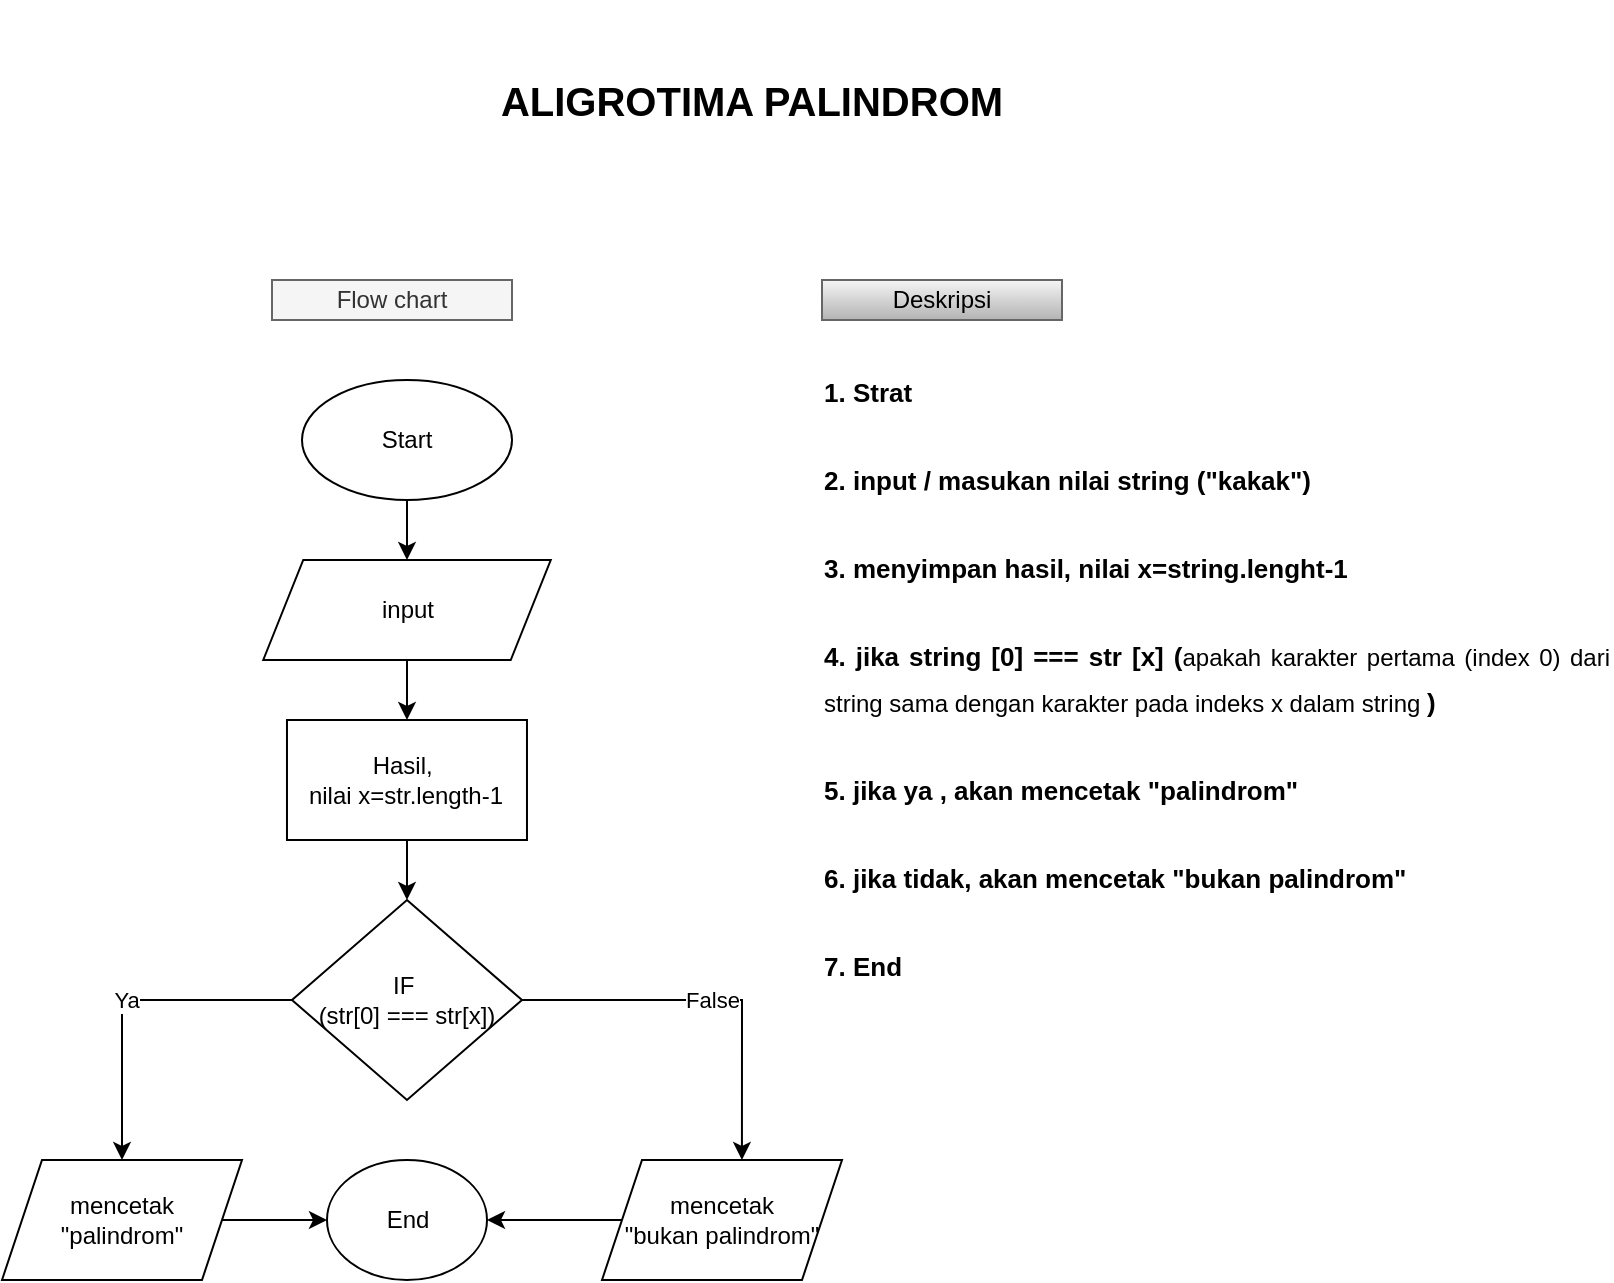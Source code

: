 <mxfile pages="2">
    <diagram name="Page-1" id="i_Yi6Jma4aaA0_Bzgj2X">
        <mxGraphModel dx="935" dy="619" grid="1" gridSize="10" guides="1" tooltips="1" connect="1" arrows="1" fold="1" page="1" pageScale="1" pageWidth="850" pageHeight="1100" math="0" shadow="0">
            <root>
                <mxCell id="0"/>
                <mxCell id="1" parent="0"/>
                <mxCell id="qFOVLf56cI1dCQo1htiY-1" value="Start" style="ellipse;whiteSpace=wrap;html=1;" parent="1" vertex="1">
                    <mxGeometry x="190" y="190" width="105" height="60" as="geometry"/>
                </mxCell>
                <mxCell id="Xw1StFqrdO2Em7xosDSk-4" style="edgeStyle=orthogonalEdgeStyle;rounded=0;orthogonalLoop=1;jettySize=auto;html=1;entryX=0.5;entryY=0;entryDx=0;entryDy=0;" parent="1" source="qFOVLf56cI1dCQo1htiY-2" target="Xw1StFqrdO2Em7xosDSk-1" edge="1">
                    <mxGeometry relative="1" as="geometry"/>
                </mxCell>
                <mxCell id="qFOVLf56cI1dCQo1htiY-2" value="input" style="shape=parallelogram;perimeter=parallelogramPerimeter;whiteSpace=wrap;html=1;fixedSize=1;" parent="1" vertex="1">
                    <mxGeometry x="170.62" y="280" width="143.75" height="50" as="geometry"/>
                </mxCell>
                <mxCell id="yVC3BHQmT9BmIdiIZvcK-2" value="Ya" style="edgeStyle=orthogonalEdgeStyle;rounded=0;orthogonalLoop=1;jettySize=auto;html=1;entryX=0.5;entryY=0;entryDx=0;entryDy=0;" parent="1" source="qFOVLf56cI1dCQo1htiY-3" target="qFOVLf56cI1dCQo1htiY-4" edge="1">
                    <mxGeometry relative="1" as="geometry"/>
                </mxCell>
                <mxCell id="qFOVLf56cI1dCQo1htiY-3" value="IF&amp;nbsp;&lt;br&gt;(str[0] === str[x])" style="rhombus;whiteSpace=wrap;html=1;" parent="1" vertex="1">
                    <mxGeometry x="184.99" y="450" width="115" height="100" as="geometry"/>
                </mxCell>
                <mxCell id="yVC3BHQmT9BmIdiIZvcK-4" style="edgeStyle=orthogonalEdgeStyle;rounded=0;orthogonalLoop=1;jettySize=auto;html=1;entryX=0;entryY=0.5;entryDx=0;entryDy=0;" parent="1" source="qFOVLf56cI1dCQo1htiY-4" target="qFOVLf56cI1dCQo1htiY-5" edge="1">
                    <mxGeometry relative="1" as="geometry"/>
                </mxCell>
                <mxCell id="qFOVLf56cI1dCQo1htiY-4" value="mencetak &lt;br&gt;&quot;palindrom&quot;" style="shape=parallelogram;perimeter=parallelogramPerimeter;whiteSpace=wrap;html=1;fixedSize=1;" parent="1" vertex="1">
                    <mxGeometry x="40" y="580" width="120" height="60" as="geometry"/>
                </mxCell>
                <mxCell id="qFOVLf56cI1dCQo1htiY-5" value="End" style="ellipse;whiteSpace=wrap;html=1;" parent="1" vertex="1">
                    <mxGeometry x="202.5" y="580" width="80" height="60" as="geometry"/>
                </mxCell>
                <mxCell id="yVC3BHQmT9BmIdiIZvcK-3" style="edgeStyle=orthogonalEdgeStyle;rounded=0;orthogonalLoop=1;jettySize=auto;html=1;entryX=1;entryY=0.5;entryDx=0;entryDy=0;" parent="1" source="qFOVLf56cI1dCQo1htiY-9" target="qFOVLf56cI1dCQo1htiY-5" edge="1">
                    <mxGeometry relative="1" as="geometry"/>
                </mxCell>
                <mxCell id="qFOVLf56cI1dCQo1htiY-9" value="mencetak&lt;br&gt;&quot;bukan palindrom&quot;" style="shape=parallelogram;perimeter=parallelogramPerimeter;whiteSpace=wrap;html=1;fixedSize=1;" parent="1" vertex="1">
                    <mxGeometry x="340" y="580" width="120" height="60" as="geometry"/>
                </mxCell>
                <mxCell id="qFOVLf56cI1dCQo1htiY-17" value="&lt;div style=&quot;text-align: justify; line-height: 170%; font-size: 13px;&quot;&gt;&lt;b style=&quot;&quot;&gt;&lt;font style=&quot;font-size: 13px;&quot;&gt;1. Strat&lt;/font&gt;&lt;/b&gt;&lt;/div&gt;&lt;div style=&quot;text-align: justify; line-height: 170%; font-size: 13px;&quot;&gt;&lt;b&gt;&lt;font style=&quot;font-size: 13px;&quot;&gt;&lt;br&gt;&lt;/font&gt;&lt;/b&gt;&lt;/div&gt;&lt;div style=&quot;text-align: justify; line-height: 170%; font-size: 13px;&quot;&gt;&lt;b&gt;&lt;font style=&quot;font-size: 13px;&quot;&gt;2. input / masukan nilai string (&quot;kakak&quot;)&lt;/font&gt;&lt;/b&gt;&lt;/div&gt;&lt;div style=&quot;text-align: justify; line-height: 170%; font-size: 13px;&quot;&gt;&lt;b&gt;&lt;font style=&quot;font-size: 13px;&quot;&gt;&amp;nbsp;&lt;/font&gt;&lt;/b&gt;&lt;/div&gt;&lt;div style=&quot;text-align: justify; line-height: 170%; font-size: 13px;&quot;&gt;&lt;b&gt;&lt;font style=&quot;font-size: 13px;&quot;&gt;3. menyimpan hasil, nilai x=string.lenght-1&lt;/font&gt;&lt;/b&gt;&lt;/div&gt;&lt;div style=&quot;text-align: justify; line-height: 170%; font-size: 13px;&quot;&gt;&lt;b&gt;&lt;font style=&quot;font-size: 13px;&quot;&gt;&lt;br&gt;&lt;/font&gt;&lt;/b&gt;&lt;/div&gt;&lt;div style=&quot;text-align: justify; line-height: 170%; font-size: 13px;&quot;&gt;&lt;b&gt;&lt;font style=&quot;font-size: 13px;&quot;&gt;4. jika string [0] === str [x] (&lt;/font&gt;&lt;/b&gt;&lt;span style=&quot;background-color: initial; font-size: 12px;&quot;&gt;apakah karakter pertama (index 0) dari string sama dengan karakter pada indeks x dalam string&amp;nbsp;&lt;/span&gt;&lt;b style=&quot;background-color: initial;&quot;&gt;)&lt;/b&gt;&lt;/div&gt;&lt;div style=&quot;text-align: justify; line-height: 170%; font-size: 13px;&quot;&gt;&lt;b&gt;&lt;font style=&quot;font-size: 13px;&quot;&gt;&lt;br&gt;&lt;/font&gt;&lt;/b&gt;&lt;/div&gt;&lt;div style=&quot;text-align: justify; line-height: 170%; font-size: 13px;&quot;&gt;&lt;b&gt;&lt;font style=&quot;font-size: 13px;&quot;&gt;5. jika ya , akan mencetak &quot;palindrom&quot;&lt;/font&gt;&lt;/b&gt;&lt;/div&gt;&lt;div style=&quot;text-align: justify; line-height: 170%; font-size: 13px;&quot;&gt;&lt;b&gt;&lt;font style=&quot;font-size: 13px;&quot;&gt;&lt;br&gt;&lt;/font&gt;&lt;/b&gt;&lt;/div&gt;&lt;div style=&quot;text-align: justify; line-height: 170%; font-size: 13px;&quot;&gt;&lt;b&gt;&lt;font style=&quot;font-size: 13px;&quot;&gt;6. jika tidak, akan mencetak &quot;bukan palindrom&quot;&lt;/font&gt;&lt;/b&gt;&lt;/div&gt;&lt;div style=&quot;text-align: justify; line-height: 170%; font-size: 13px;&quot;&gt;&lt;b&gt;&lt;font style=&quot;font-size: 13px;&quot;&gt;&lt;br&gt;&lt;/font&gt;&lt;/b&gt;&lt;/div&gt;&lt;div style=&quot;text-align: justify; line-height: 170%; font-size: 13px;&quot;&gt;&lt;b style=&quot;&quot;&gt;&lt;font style=&quot;font-size: 13px;&quot;&gt;7. End&lt;/font&gt;&lt;/b&gt;&lt;/div&gt;" style="text;html=1;strokeColor=none;fillColor=none;align=center;verticalAlign=middle;whiteSpace=wrap;rounded=0;" parent="1" vertex="1">
                    <mxGeometry x="450" y="180" width="395" height="320" as="geometry"/>
                </mxCell>
                <mxCell id="qFOVLf56cI1dCQo1htiY-18" value="&lt;b&gt;&lt;font style=&quot;font-size: 20px;&quot;&gt;ALIGROTIMA PALINDROM&lt;/font&gt;&lt;/b&gt;" style="text;html=1;strokeColor=none;fillColor=none;align=center;verticalAlign=middle;whiteSpace=wrap;rounded=0;" parent="1" vertex="1">
                    <mxGeometry x="270" width="290" height="100" as="geometry"/>
                </mxCell>
                <mxCell id="qFOVLf56cI1dCQo1htiY-21" value="Flow chart" style="rounded=0;whiteSpace=wrap;html=1;fillColor=#f5f5f5;fontColor=#333333;strokeColor=#666666;" parent="1" vertex="1">
                    <mxGeometry x="175" y="140" width="120" height="20" as="geometry"/>
                </mxCell>
                <mxCell id="qFOVLf56cI1dCQo1htiY-22" value="Deskripsi" style="rounded=0;whiteSpace=wrap;html=1;fillColor=#f5f5f5;gradientColor=#b3b3b3;strokeColor=#666666;" parent="1" vertex="1">
                    <mxGeometry x="450" y="140" width="120" height="20" as="geometry"/>
                </mxCell>
                <mxCell id="Xw1StFqrdO2Em7xosDSk-5" style="edgeStyle=orthogonalEdgeStyle;rounded=0;orthogonalLoop=1;jettySize=auto;html=1;entryX=0.5;entryY=0;entryDx=0;entryDy=0;" parent="1" source="Xw1StFqrdO2Em7xosDSk-1" target="qFOVLf56cI1dCQo1htiY-3" edge="1">
                    <mxGeometry relative="1" as="geometry"/>
                </mxCell>
                <mxCell id="Xw1StFqrdO2Em7xosDSk-1" value="Hasil,&amp;nbsp;&lt;br style=&quot;border-color: var(--border-color);&quot;&gt;nilai x=str.length-1" style="rounded=0;whiteSpace=wrap;html=1;" parent="1" vertex="1">
                    <mxGeometry x="182.49" y="360" width="120" height="60" as="geometry"/>
                </mxCell>
                <mxCell id="Xw1StFqrdO2Em7xosDSk-2" value="" style="endArrow=classic;html=1;rounded=0;exitX=0.5;exitY=1;exitDx=0;exitDy=0;entryX=0.5;entryY=0;entryDx=0;entryDy=0;" parent="1" source="qFOVLf56cI1dCQo1htiY-1" target="qFOVLf56cI1dCQo1htiY-2" edge="1">
                    <mxGeometry width="50" height="50" relative="1" as="geometry">
                        <mxPoint x="400" y="260" as="sourcePoint"/>
                        <mxPoint x="450" y="210" as="targetPoint"/>
                    </mxGeometry>
                </mxCell>
                <mxCell id="yVC3BHQmT9BmIdiIZvcK-1" value="False" style="endArrow=classic;html=1;rounded=0;exitX=1;exitY=0.5;exitDx=0;exitDy=0;entryX=0.583;entryY=0;entryDx=0;entryDy=0;entryPerimeter=0;" parent="1" source="qFOVLf56cI1dCQo1htiY-3" target="qFOVLf56cI1dCQo1htiY-9" edge="1">
                    <mxGeometry width="50" height="50" relative="1" as="geometry">
                        <mxPoint x="400" y="570" as="sourcePoint"/>
                        <mxPoint x="450" y="520" as="targetPoint"/>
                        <Array as="points">
                            <mxPoint x="410" y="500"/>
                        </Array>
                    </mxGeometry>
                </mxCell>
            </root>
        </mxGraphModel>
    </diagram>
    <diagram id="gA90epkc6Zpm2eJLSQ5W" name="Page-2">
        <mxGraphModel dx="935" dy="619" grid="1" gridSize="10" guides="1" tooltips="1" connect="1" arrows="1" fold="1" page="1" pageScale="1" pageWidth="850" pageHeight="1100" math="0" shadow="0">
            <root>
                <mxCell id="0"/>
                <mxCell id="1" parent="0"/>
                <mxCell id="hBHxdi-sckt7vuE4TpFH-2" value="Start" style="ellipse;whiteSpace=wrap;html=1;" parent="1" vertex="1">
                    <mxGeometry x="230" y="230" width="105" height="60" as="geometry"/>
                </mxCell>
                <mxCell id="hBHxdi-sckt7vuE4TpFH-4" value="input" style="shape=parallelogram;perimeter=parallelogramPerimeter;whiteSpace=wrap;html=1;fixedSize=1;" parent="1" vertex="1">
                    <mxGeometry x="210.63" y="320" width="143.75" height="60" as="geometry"/>
                </mxCell>
                <mxCell id="rWiJty_xL9-LKDPO5_8I-3" value="Ya" style="edgeStyle=orthogonalEdgeStyle;rounded=0;orthogonalLoop=1;jettySize=auto;html=1;entryX=0.5;entryY=0;entryDx=0;entryDy=0;" parent="1" source="hBHxdi-sckt7vuE4TpFH-7" target="rWiJty_xL9-LKDPO5_8I-1" edge="1">
                    <mxGeometry relative="1" as="geometry"/>
                </mxCell>
                <mxCell id="rWiJty_xL9-LKDPO5_8I-4" value="False" style="edgeStyle=orthogonalEdgeStyle;rounded=0;orthogonalLoop=1;jettySize=auto;html=1;entryX=1;entryY=0.5;entryDx=0;entryDy=0;exitX=1;exitY=0.5;exitDx=0;exitDy=0;" parent="1" source="hBHxdi-sckt7vuE4TpFH-7" target="hBHxdi-sckt7vuE4TpFH-10" edge="1">
                    <mxGeometry relative="1" as="geometry">
                        <mxPoint x="480" y="740" as="targetPoint"/>
                        <Array as="points">
                            <mxPoint x="420" y="520"/>
                            <mxPoint x="420" y="785"/>
                        </Array>
                    </mxGeometry>
                </mxCell>
                <mxCell id="hBHxdi-sckt7vuE4TpFH-7" value="x = string (&quot;a&quot;)" style="rhombus;whiteSpace=wrap;html=1;" parent="1" vertex="1">
                    <mxGeometry x="228.75" y="480" width="107.51" height="80" as="geometry"/>
                </mxCell>
                <mxCell id="hBHxdi-sckt7vuE4TpFH-10" value="End" style="ellipse;whiteSpace=wrap;html=1;" parent="1" vertex="1">
                    <mxGeometry x="243.43" y="750" width="80" height="70" as="geometry"/>
                </mxCell>
                <mxCell id="hBHxdi-sckt7vuE4TpFH-13" value="&lt;div style=&quot;text-align: justify; line-height: 170%; font-size: 13px;&quot;&gt;&lt;b style=&quot;&quot;&gt;&lt;font style=&quot;font-size: 13px;&quot;&gt;1. Strat&lt;/font&gt;&lt;/b&gt;&lt;/div&gt;&lt;div style=&quot;text-align: justify; line-height: 170%; font-size: 13px;&quot;&gt;&lt;b&gt;&lt;font style=&quot;font-size: 13px;&quot;&gt;2. input nilai string ax&lt;/font&gt;&lt;/b&gt;&lt;/div&gt;&lt;div style=&quot;text-align: justify; line-height: 170%; font-size: 13px;&quot;&gt;&lt;b&gt;&lt;font style=&quot;font-size: 13px;&quot;&gt;3. menyimpan hasil, dan nilai string = string.length&lt;/font&gt;&lt;/b&gt;&lt;/div&gt;&lt;div style=&quot;text-align: justify; line-height: 170%; font-size: 13px;&quot;&gt;&lt;b&gt;&lt;font style=&quot;font-size: 13px;&quot;&gt;4. Apakah nilai x = mempunyai nilai string (&quot;a&quot;)&amp;nbsp;&lt;/font&gt;&lt;/b&gt;&lt;/div&gt;&lt;div style=&quot;text-align: justify; line-height: 170%; font-size: 13px;&quot;&gt;&lt;b&gt;&lt;font style=&quot;font-size: 13px;&quot;&gt;5. jika iya, nilai string (&quot;a&quot;) diganti menjadi o&lt;/font&gt;&lt;/b&gt;&lt;/div&gt;&lt;div style=&quot;text-align: justify; line-height: 170%; font-size: 13px;&quot;&gt;&lt;b&gt;&lt;font style=&quot;font-size: 13px;&quot;&gt;6, maka akan mencetak o&lt;/font&gt;&lt;/b&gt;&lt;/div&gt;&lt;div style=&quot;text-align: justify; line-height: 170%; font-size: 13px;&quot;&gt;&lt;b&gt;&lt;font style=&quot;font-size: 13px;&quot;&gt;7, jika tidak akan mencetak nilai dirinya sendri&lt;/font&gt;&lt;/b&gt;&lt;/div&gt;&lt;div style=&quot;text-align: justify; line-height: 170%; font-size: 13px;&quot;&gt;&lt;b style=&quot;&quot;&gt;&lt;font style=&quot;font-size: 13px;&quot;&gt;8. End&lt;/font&gt;&lt;/b&gt;&lt;/div&gt;" style="text;html=1;strokeColor=none;fillColor=none;align=center;verticalAlign=middle;whiteSpace=wrap;rounded=0;" parent="1" vertex="1">
                    <mxGeometry x="440" y="190" width="390" height="282.5" as="geometry"/>
                </mxCell>
                <mxCell id="hBHxdi-sckt7vuE4TpFH-14" value="&lt;b&gt;&lt;font style=&quot;font-size: 20px;&quot;&gt;ALIGROTIMA UBAH KONSONAN&lt;/font&gt;&lt;/b&gt;" style="text;html=1;strokeColor=none;fillColor=none;align=center;verticalAlign=middle;whiteSpace=wrap;rounded=0;" parent="1" vertex="1">
                    <mxGeometry x="310" y="40" width="290" height="100" as="geometry"/>
                </mxCell>
                <mxCell id="hBHxdi-sckt7vuE4TpFH-15" value="Flow chart" style="rounded=0;whiteSpace=wrap;html=1;fillColor=#f5f5f5;fontColor=#333333;strokeColor=#666666;" parent="1" vertex="1">
                    <mxGeometry x="225" y="180" width="120" height="20" as="geometry"/>
                </mxCell>
                <mxCell id="hBHxdi-sckt7vuE4TpFH-16" value="Deskripsi" style="rounded=0;whiteSpace=wrap;html=1;fillColor=#f5f5f5;gradientColor=#b3b3b3;strokeColor=#666666;" parent="1" vertex="1">
                    <mxGeometry x="480" y="180" width="120" height="20" as="geometry"/>
                </mxCell>
                <mxCell id="rWiJty_xL9-LKDPO5_8I-2" value="" style="edgeStyle=orthogonalEdgeStyle;rounded=0;orthogonalLoop=1;jettySize=auto;html=1;" parent="1" source="yM0f7alwkUoFVqfQFdLZ-1" target="hBHxdi-sckt7vuE4TpFH-7" edge="1">
                    <mxGeometry relative="1" as="geometry"/>
                </mxCell>
                <mxCell id="yM0f7alwkUoFVqfQFdLZ-1" value="hasil,&amp;nbsp; x =&lt;br style=&quot;border-color: var(--border-color);&quot;&gt;string.length" style="rounded=0;whiteSpace=wrap;html=1;" parent="1" vertex="1">
                    <mxGeometry x="222.5" y="400" width="120" height="60" as="geometry"/>
                </mxCell>
                <mxCell id="yM0f7alwkUoFVqfQFdLZ-2" value="" style="endArrow=classic;html=1;rounded=0;exitX=0.5;exitY=1;exitDx=0;exitDy=0;entryX=0.5;entryY=0;entryDx=0;entryDy=0;" parent="1" source="hBHxdi-sckt7vuE4TpFH-2" target="hBHxdi-sckt7vuE4TpFH-4" edge="1">
                    <mxGeometry width="50" height="50" relative="1" as="geometry">
                        <mxPoint x="430" y="460" as="sourcePoint"/>
                        <mxPoint x="480" y="410" as="targetPoint"/>
                    </mxGeometry>
                </mxCell>
                <mxCell id="yM0f7alwkUoFVqfQFdLZ-5" value="" style="endArrow=classic;html=1;rounded=0;exitX=0.5;exitY=1;exitDx=0;exitDy=0;entryX=0.5;entryY=0;entryDx=0;entryDy=0;" parent="1" source="hBHxdi-sckt7vuE4TpFH-4" target="yM0f7alwkUoFVqfQFdLZ-1" edge="1">
                    <mxGeometry width="50" height="50" relative="1" as="geometry">
                        <mxPoint x="320" y="420" as="sourcePoint"/>
                        <mxPoint x="480" y="410" as="targetPoint"/>
                    </mxGeometry>
                </mxCell>
                <mxCell id="rWiJty_xL9-LKDPO5_8I-6" value="" style="edgeStyle=orthogonalEdgeStyle;rounded=0;orthogonalLoop=1;jettySize=auto;html=1;" parent="1" source="rWiJty_xL9-LKDPO5_8I-1" target="rWiJty_xL9-LKDPO5_8I-5" edge="1">
                    <mxGeometry relative="1" as="geometry">
                        <Array as="points">
                            <mxPoint x="283" y="710"/>
                            <mxPoint x="283" y="710"/>
                        </Array>
                    </mxGeometry>
                </mxCell>
                <mxCell id="rWiJty_xL9-LKDPO5_8I-1" value="&lt;br&gt;&lt;div style=&quot;text-align: justify;&quot;&gt;newString = string.replace(/a/g, &quot;o&quot;);&lt;/div&gt;&lt;div style=&quot;text-align: justify;&quot;&gt;&lt;br&gt;&lt;/div&gt;" style="rounded=0;whiteSpace=wrap;html=1;" parent="1" vertex="1">
                    <mxGeometry x="172.5" y="600" width="220" height="60" as="geometry"/>
                </mxCell>
                <mxCell id="rWiJty_xL9-LKDPO5_8I-7" value="" style="edgeStyle=orthogonalEdgeStyle;rounded=0;orthogonalLoop=1;jettySize=auto;html=1;" parent="1" source="rWiJty_xL9-LKDPO5_8I-5" target="hBHxdi-sckt7vuE4TpFH-10" edge="1">
                    <mxGeometry relative="1" as="geometry"/>
                </mxCell>
                <mxCell id="rWiJty_xL9-LKDPO5_8I-5" value="x = string ( &quot;o&quot;)" style="shape=parallelogram;perimeter=parallelogramPerimeter;whiteSpace=wrap;html=1;fixedSize=1;" parent="1" vertex="1">
                    <mxGeometry x="228.75" y="690" width="109.37" height="40" as="geometry"/>
                </mxCell>
            </root>
        </mxGraphModel>
    </diagram>
</mxfile>